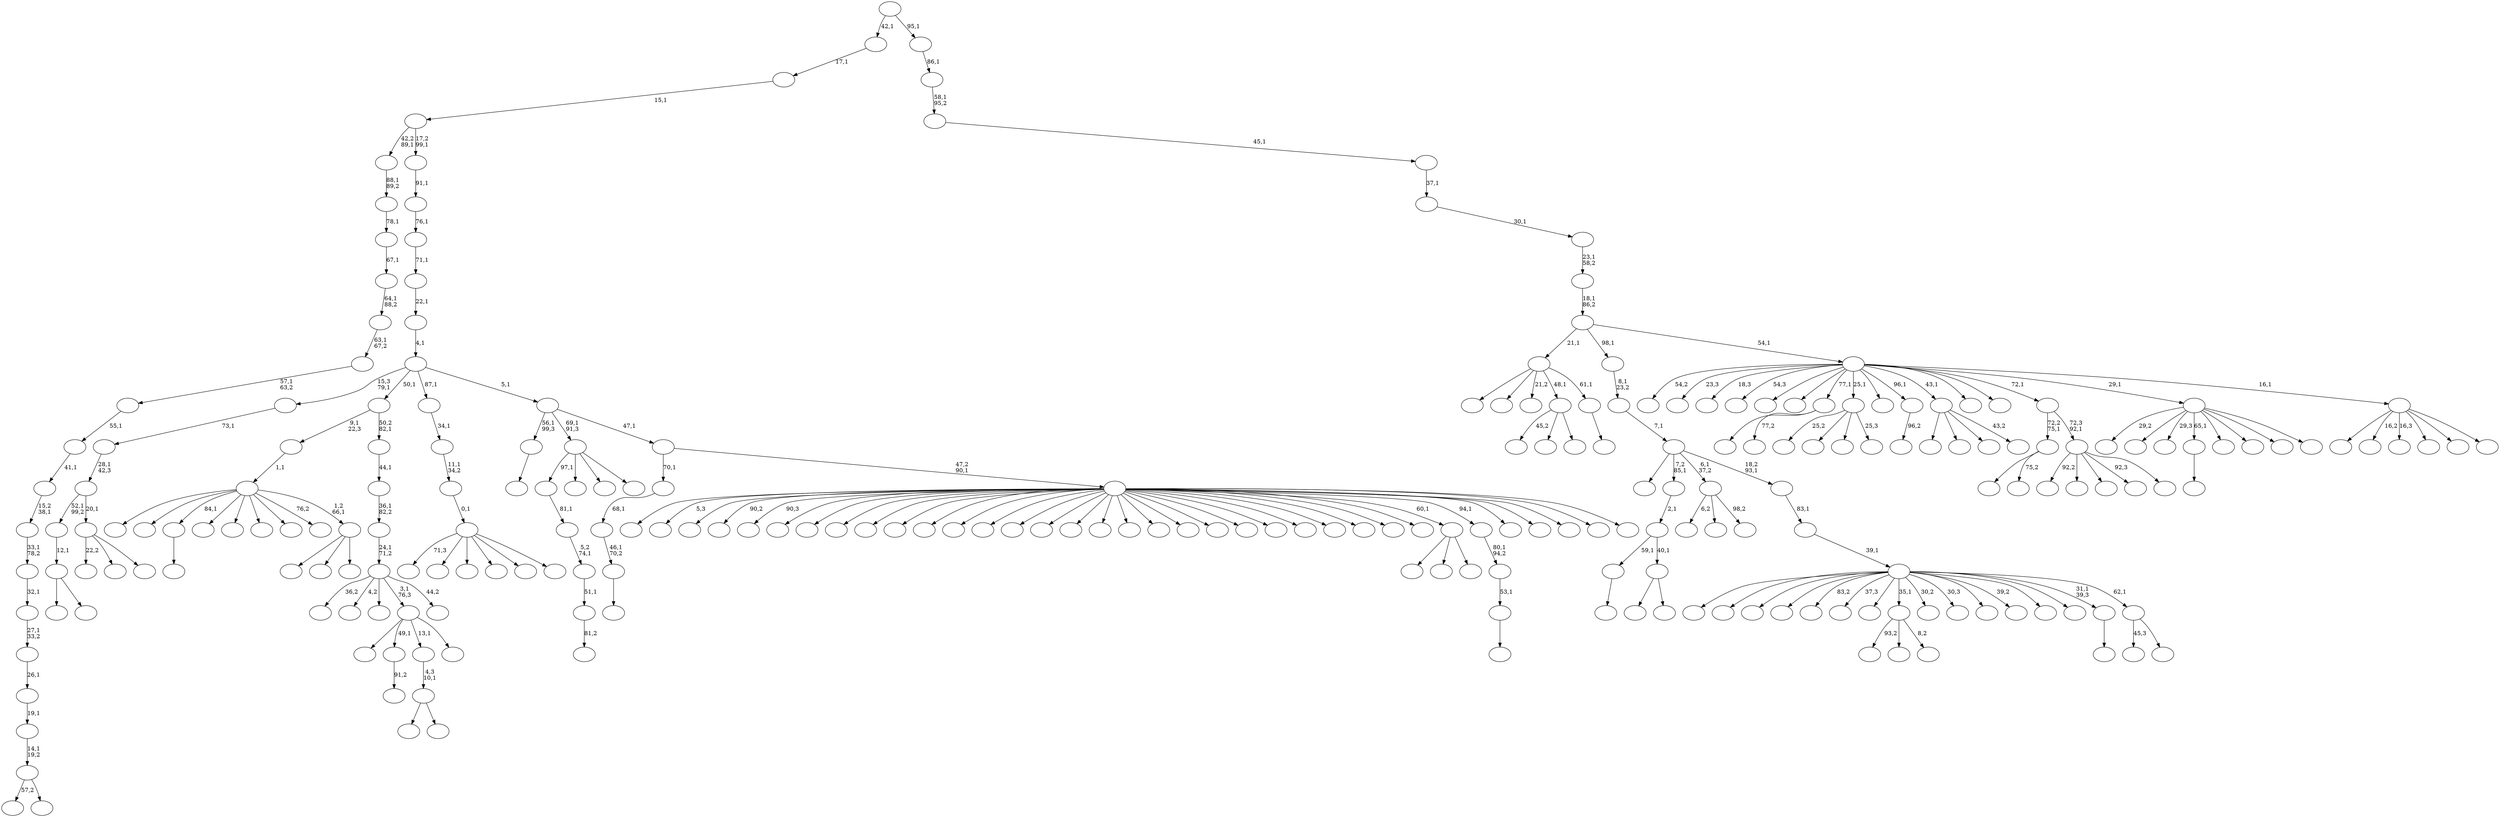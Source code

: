 digraph T {
	250 [label=""]
	249 [label=""]
	248 [label=""]
	247 [label=""]
	246 [label=""]
	245 [label=""]
	244 [label=""]
	243 [label=""]
	242 [label=""]
	241 [label=""]
	240 [label=""]
	239 [label=""]
	238 [label=""]
	237 [label=""]
	236 [label=""]
	235 [label=""]
	234 [label=""]
	233 [label=""]
	232 [label=""]
	231 [label=""]
	230 [label=""]
	229 [label=""]
	228 [label=""]
	227 [label=""]
	226 [label=""]
	225 [label=""]
	224 [label=""]
	223 [label=""]
	222 [label=""]
	221 [label=""]
	220 [label=""]
	219 [label=""]
	218 [label=""]
	217 [label=""]
	216 [label=""]
	215 [label=""]
	214 [label=""]
	213 [label=""]
	212 [label=""]
	211 [label=""]
	210 [label=""]
	209 [label=""]
	208 [label=""]
	207 [label=""]
	206 [label=""]
	205 [label=""]
	204 [label=""]
	203 [label=""]
	202 [label=""]
	201 [label=""]
	200 [label=""]
	199 [label=""]
	198 [label=""]
	197 [label=""]
	196 [label=""]
	195 [label=""]
	194 [label=""]
	193 [label=""]
	192 [label=""]
	191 [label=""]
	190 [label=""]
	189 [label=""]
	188 [label=""]
	187 [label=""]
	186 [label=""]
	185 [label=""]
	184 [label=""]
	183 [label=""]
	182 [label=""]
	181 [label=""]
	180 [label=""]
	179 [label=""]
	178 [label=""]
	177 [label=""]
	176 [label=""]
	175 [label=""]
	174 [label=""]
	173 [label=""]
	172 [label=""]
	171 [label=""]
	170 [label=""]
	169 [label=""]
	168 [label=""]
	167 [label=""]
	166 [label=""]
	165 [label=""]
	164 [label=""]
	163 [label=""]
	162 [label=""]
	161 [label=""]
	160 [label=""]
	159 [label=""]
	158 [label=""]
	157 [label=""]
	156 [label=""]
	155 [label=""]
	154 [label=""]
	153 [label=""]
	152 [label=""]
	151 [label=""]
	150 [label=""]
	149 [label=""]
	148 [label=""]
	147 [label=""]
	146 [label=""]
	145 [label=""]
	144 [label=""]
	143 [label=""]
	142 [label=""]
	141 [label=""]
	140 [label=""]
	139 [label=""]
	138 [label=""]
	137 [label=""]
	136 [label=""]
	135 [label=""]
	134 [label=""]
	133 [label=""]
	132 [label=""]
	131 [label=""]
	130 [label=""]
	129 [label=""]
	128 [label=""]
	127 [label=""]
	126 [label=""]
	125 [label=""]
	124 [label=""]
	123 [label=""]
	122 [label=""]
	121 [label=""]
	120 [label=""]
	119 [label=""]
	118 [label=""]
	117 [label=""]
	116 [label=""]
	115 [label=""]
	114 [label=""]
	113 [label=""]
	112 [label=""]
	111 [label=""]
	110 [label=""]
	109 [label=""]
	108 [label=""]
	107 [label=""]
	106 [label=""]
	105 [label=""]
	104 [label=""]
	103 [label=""]
	102 [label=""]
	101 [label=""]
	100 [label=""]
	99 [label=""]
	98 [label=""]
	97 [label=""]
	96 [label=""]
	95 [label=""]
	94 [label=""]
	93 [label=""]
	92 [label=""]
	91 [label=""]
	90 [label=""]
	89 [label=""]
	88 [label=""]
	87 [label=""]
	86 [label=""]
	85 [label=""]
	84 [label=""]
	83 [label=""]
	82 [label=""]
	81 [label=""]
	80 [label=""]
	79 [label=""]
	78 [label=""]
	77 [label=""]
	76 [label=""]
	75 [label=""]
	74 [label=""]
	73 [label=""]
	72 [label=""]
	71 [label=""]
	70 [label=""]
	69 [label=""]
	68 [label=""]
	67 [label=""]
	66 [label=""]
	65 [label=""]
	64 [label=""]
	63 [label=""]
	62 [label=""]
	61 [label=""]
	60 [label=""]
	59 [label=""]
	58 [label=""]
	57 [label=""]
	56 [label=""]
	55 [label=""]
	54 [label=""]
	53 [label=""]
	52 [label=""]
	51 [label=""]
	50 [label=""]
	49 [label=""]
	48 [label=""]
	47 [label=""]
	46 [label=""]
	45 [label=""]
	44 [label=""]
	43 [label=""]
	42 [label=""]
	41 [label=""]
	40 [label=""]
	39 [label=""]
	38 [label=""]
	37 [label=""]
	36 [label=""]
	35 [label=""]
	34 [label=""]
	33 [label=""]
	32 [label=""]
	31 [label=""]
	30 [label=""]
	29 [label=""]
	28 [label=""]
	27 [label=""]
	26 [label=""]
	25 [label=""]
	24 [label=""]
	23 [label=""]
	22 [label=""]
	21 [label=""]
	20 [label=""]
	19 [label=""]
	18 [label=""]
	17 [label=""]
	16 [label=""]
	15 [label=""]
	14 [label=""]
	13 [label=""]
	12 [label=""]
	11 [label=""]
	10 [label=""]
	9 [label=""]
	8 [label=""]
	7 [label=""]
	6 [label=""]
	5 [label=""]
	4 [label=""]
	3 [label=""]
	2 [label=""]
	1 [label=""]
	0 [label=""]
	241 -> 242 [label=""]
	221 -> 222 [label=""]
	220 -> 221 [label="46,1\n70,2"]
	219 -> 220 [label="68,1"]
	214 -> 215 [label=""]
	211 -> 212 [label=""]
	198 -> 199 [label=""]
	195 -> 210 [label=""]
	195 -> 196 [label=""]
	194 -> 198 [label="59,1"]
	194 -> 195 [label="40,1"]
	193 -> 194 [label="2,1"]
	179 -> 180 [label="81,2"]
	178 -> 179 [label="51,1"]
	177 -> 178 [label="5,2\n74,1"]
	176 -> 177 [label="81,1"]
	148 -> 168 [label=""]
	148 -> 149 [label=""]
	147 -> 148 [label="12,1"]
	144 -> 145 [label="91,2"]
	142 -> 176 [label="97,1"]
	142 -> 172 [label=""]
	142 -> 157 [label=""]
	142 -> 143 [label=""]
	136 -> 234 [label="57,2"]
	136 -> 137 [label=""]
	135 -> 136 [label="14,1\n19,2"]
	134 -> 135 [label="19,1"]
	133 -> 134 [label="26,1"]
	132 -> 133 [label="27,1\n33,2"]
	131 -> 132 [label="32,1"]
	130 -> 131 [label="33,1\n78,2"]
	129 -> 130 [label="15,2\n38,1"]
	128 -> 129 [label="41,1"]
	127 -> 128 [label="55,1"]
	126 -> 127 [label="57,1\n63,2"]
	125 -> 126 [label="63,1\n67,2"]
	124 -> 125 [label="64,1\n88,2"]
	123 -> 124 [label="67,1"]
	122 -> 123 [label="78,1"]
	121 -> 122 [label="88,1\n89,2"]
	119 -> 173 [label=""]
	119 -> 120 [label="75,2"]
	114 -> 246 [label="93,2"]
	114 -> 197 [label=""]
	114 -> 115 [label="8,2"]
	109 -> 228 [label="22,2"]
	109 -> 154 [label=""]
	109 -> 110 [label=""]
	108 -> 147 [label="52,1\n99,2"]
	108 -> 109 [label="20,1"]
	107 -> 108 [label="28,1\n42,3"]
	106 -> 107 [label="73,1"]
	101 -> 186 [label=""]
	101 -> 102 [label="77,2"]
	98 -> 165 [label=""]
	98 -> 99 [label=""]
	97 -> 98 [label="4,3\n10,1"]
	92 -> 248 [label=""]
	92 -> 160 [label=""]
	92 -> 93 [label=""]
	91 -> 247 [label=""]
	91 -> 244 [label=""]
	91 -> 241 [label="84,1"]
	91 -> 226 [label=""]
	91 -> 204 [label=""]
	91 -> 190 [label=""]
	91 -> 175 [label=""]
	91 -> 156 [label="76,2"]
	91 -> 92 [label="1,2\n66,1"]
	90 -> 91 [label="1,1"]
	88 -> 174 [label="25,2"]
	88 -> 153 [label=""]
	88 -> 104 [label=""]
	88 -> 89 [label="25,3"]
	81 -> 82 [label="96,2"]
	78 -> 184 [label=""]
	78 -> 144 [label="49,1"]
	78 -> 97 [label="13,1"]
	78 -> 79 [label=""]
	72 -> 245 [label=""]
	72 -> 238 [label=""]
	72 -> 158 [label=""]
	72 -> 73 [label="43,2"]
	69 -> 227 [label="45,2"]
	69 -> 162 [label=""]
	69 -> 70 [label=""]
	66 -> 229 [label="36,2"]
	66 -> 169 [label="4,2"]
	66 -> 87 [label=""]
	66 -> 78 [label="3,1\n76,3"]
	66 -> 67 [label="44,2"]
	65 -> 66 [label="24,1\n71,2"]
	64 -> 65 [label="36,1\n82,2"]
	63 -> 64 [label="44,1"]
	62 -> 90 [label="9,1\n22,3"]
	62 -> 63 [label="50,2\n82,1"]
	60 -> 231 [label=""]
	60 -> 117 [label=""]
	60 -> 61 [label=""]
	58 -> 59 [label=""]
	57 -> 58 [label="53,1"]
	56 -> 57 [label="80,1\n94,2"]
	51 -> 183 [label="6,2"]
	51 -> 112 [label=""]
	51 -> 52 [label="98,2"]
	49 -> 232 [label="92,2"]
	49 -> 203 [label=""]
	49 -> 152 [label=""]
	49 -> 83 [label="92,3"]
	49 -> 50 [label=""]
	48 -> 119 [label="72,2\n75,1"]
	48 -> 49 [label="72,3\n92,1"]
	45 -> 236 [label="29,2"]
	45 -> 218 [label=""]
	45 -> 217 [label="29,3"]
	45 -> 214 [label="65,1"]
	45 -> 188 [label=""]
	45 -> 170 [label=""]
	45 -> 103 [label=""]
	45 -> 46 [label=""]
	42 -> 43 [label=""]
	41 -> 207 [label=""]
	41 -> 167 [label=""]
	41 -> 105 [label="21,2"]
	41 -> 69 [label="48,1"]
	41 -> 42 [label="61,1"]
	38 -> 225 [label="71,3"]
	38 -> 155 [label=""]
	38 -> 138 [label=""]
	38 -> 111 [label=""]
	38 -> 44 [label=""]
	38 -> 39 [label=""]
	37 -> 38 [label="0,1"]
	36 -> 37 [label="11,1\n34,2"]
	35 -> 36 [label="34,1"]
	33 -> 249 [label=""]
	33 -> 239 [label="5,3"]
	33 -> 233 [label=""]
	33 -> 230 [label="90,2"]
	33 -> 224 [label="90,3"]
	33 -> 223 [label=""]
	33 -> 216 [label=""]
	33 -> 213 [label=""]
	33 -> 209 [label=""]
	33 -> 202 [label=""]
	33 -> 201 [label=""]
	33 -> 182 [label=""]
	33 -> 166 [label=""]
	33 -> 163 [label=""]
	33 -> 161 [label=""]
	33 -> 159 [label=""]
	33 -> 151 [label=""]
	33 -> 146 [label=""]
	33 -> 140 [label=""]
	33 -> 139 [label=""]
	33 -> 118 [label=""]
	33 -> 100 [label=""]
	33 -> 94 [label=""]
	33 -> 80 [label=""]
	33 -> 77 [label=""]
	33 -> 76 [label=""]
	33 -> 75 [label=""]
	33 -> 71 [label=""]
	33 -> 60 [label="60,1"]
	33 -> 56 [label="94,1"]
	33 -> 55 [label=""]
	33 -> 54 [label=""]
	33 -> 47 [label=""]
	33 -> 40 [label=""]
	33 -> 34 [label=""]
	32 -> 219 [label="70,1"]
	32 -> 33 [label="47,2\n90,1"]
	31 -> 211 [label="56,1\n99,3"]
	31 -> 142 [label="69,1\n91,3"]
	31 -> 32 [label="47,1"]
	30 -> 106 [label="15,3\n79,1"]
	30 -> 62 [label="50,1"]
	30 -> 35 [label="87,1"]
	30 -> 31 [label="5,1"]
	29 -> 30 [label="4,1"]
	28 -> 29 [label="22,1"]
	27 -> 28 [label="71,1"]
	26 -> 27 [label="76,1"]
	25 -> 26 [label="91,1"]
	24 -> 121 [label="42,2\n89,1"]
	24 -> 25 [label="17,2\n99,1"]
	23 -> 24 [label="15,1"]
	22 -> 23 [label="17,1"]
	20 -> 21 [label=""]
	18 -> 192 [label="45,3"]
	18 -> 19 [label=""]
	17 -> 243 [label=""]
	17 -> 237 [label=""]
	17 -> 235 [label=""]
	17 -> 205 [label=""]
	17 -> 171 [label="83,2"]
	17 -> 141 [label="37,3"]
	17 -> 116 [label=""]
	17 -> 114 [label="35,1"]
	17 -> 113 [label="30,2"]
	17 -> 96 [label="30,3"]
	17 -> 95 [label=""]
	17 -> 86 [label="39,2"]
	17 -> 85 [label=""]
	17 -> 74 [label=""]
	17 -> 20 [label="31,1\n39,3"]
	17 -> 18 [label="62,1"]
	16 -> 17 [label="39,1"]
	15 -> 16 [label="83,1"]
	14 -> 240 [label=""]
	14 -> 193 [label="7,2\n85,1"]
	14 -> 51 [label="6,1\n37,2"]
	14 -> 15 [label="18,2\n93,1"]
	13 -> 14 [label="7,1"]
	12 -> 13 [label="8,1\n23,2"]
	10 -> 250 [label=""]
	10 -> 208 [label="16,2"]
	10 -> 200 [label="16,3"]
	10 -> 181 [label=""]
	10 -> 150 [label=""]
	10 -> 11 [label=""]
	9 -> 206 [label="54,2"]
	9 -> 191 [label="23,3"]
	9 -> 189 [label="18,3"]
	9 -> 187 [label="54,3"]
	9 -> 185 [label=""]
	9 -> 164 [label=""]
	9 -> 101 [label="77,1"]
	9 -> 88 [label="25,1"]
	9 -> 84 [label=""]
	9 -> 81 [label="96,1"]
	9 -> 72 [label="43,1"]
	9 -> 68 [label=""]
	9 -> 53 [label=""]
	9 -> 48 [label="72,1"]
	9 -> 45 [label="29,1"]
	9 -> 10 [label="16,1"]
	8 -> 41 [label="21,1"]
	8 -> 12 [label="98,1"]
	8 -> 9 [label="54,1"]
	7 -> 8 [label="18,1\n86,2"]
	6 -> 7 [label="23,1\n58,2"]
	5 -> 6 [label="30,1"]
	4 -> 5 [label="37,1"]
	3 -> 4 [label="45,1"]
	2 -> 3 [label="58,1\n95,2"]
	1 -> 2 [label="86,1"]
	0 -> 22 [label="42,1"]
	0 -> 1 [label="95,1"]
}
